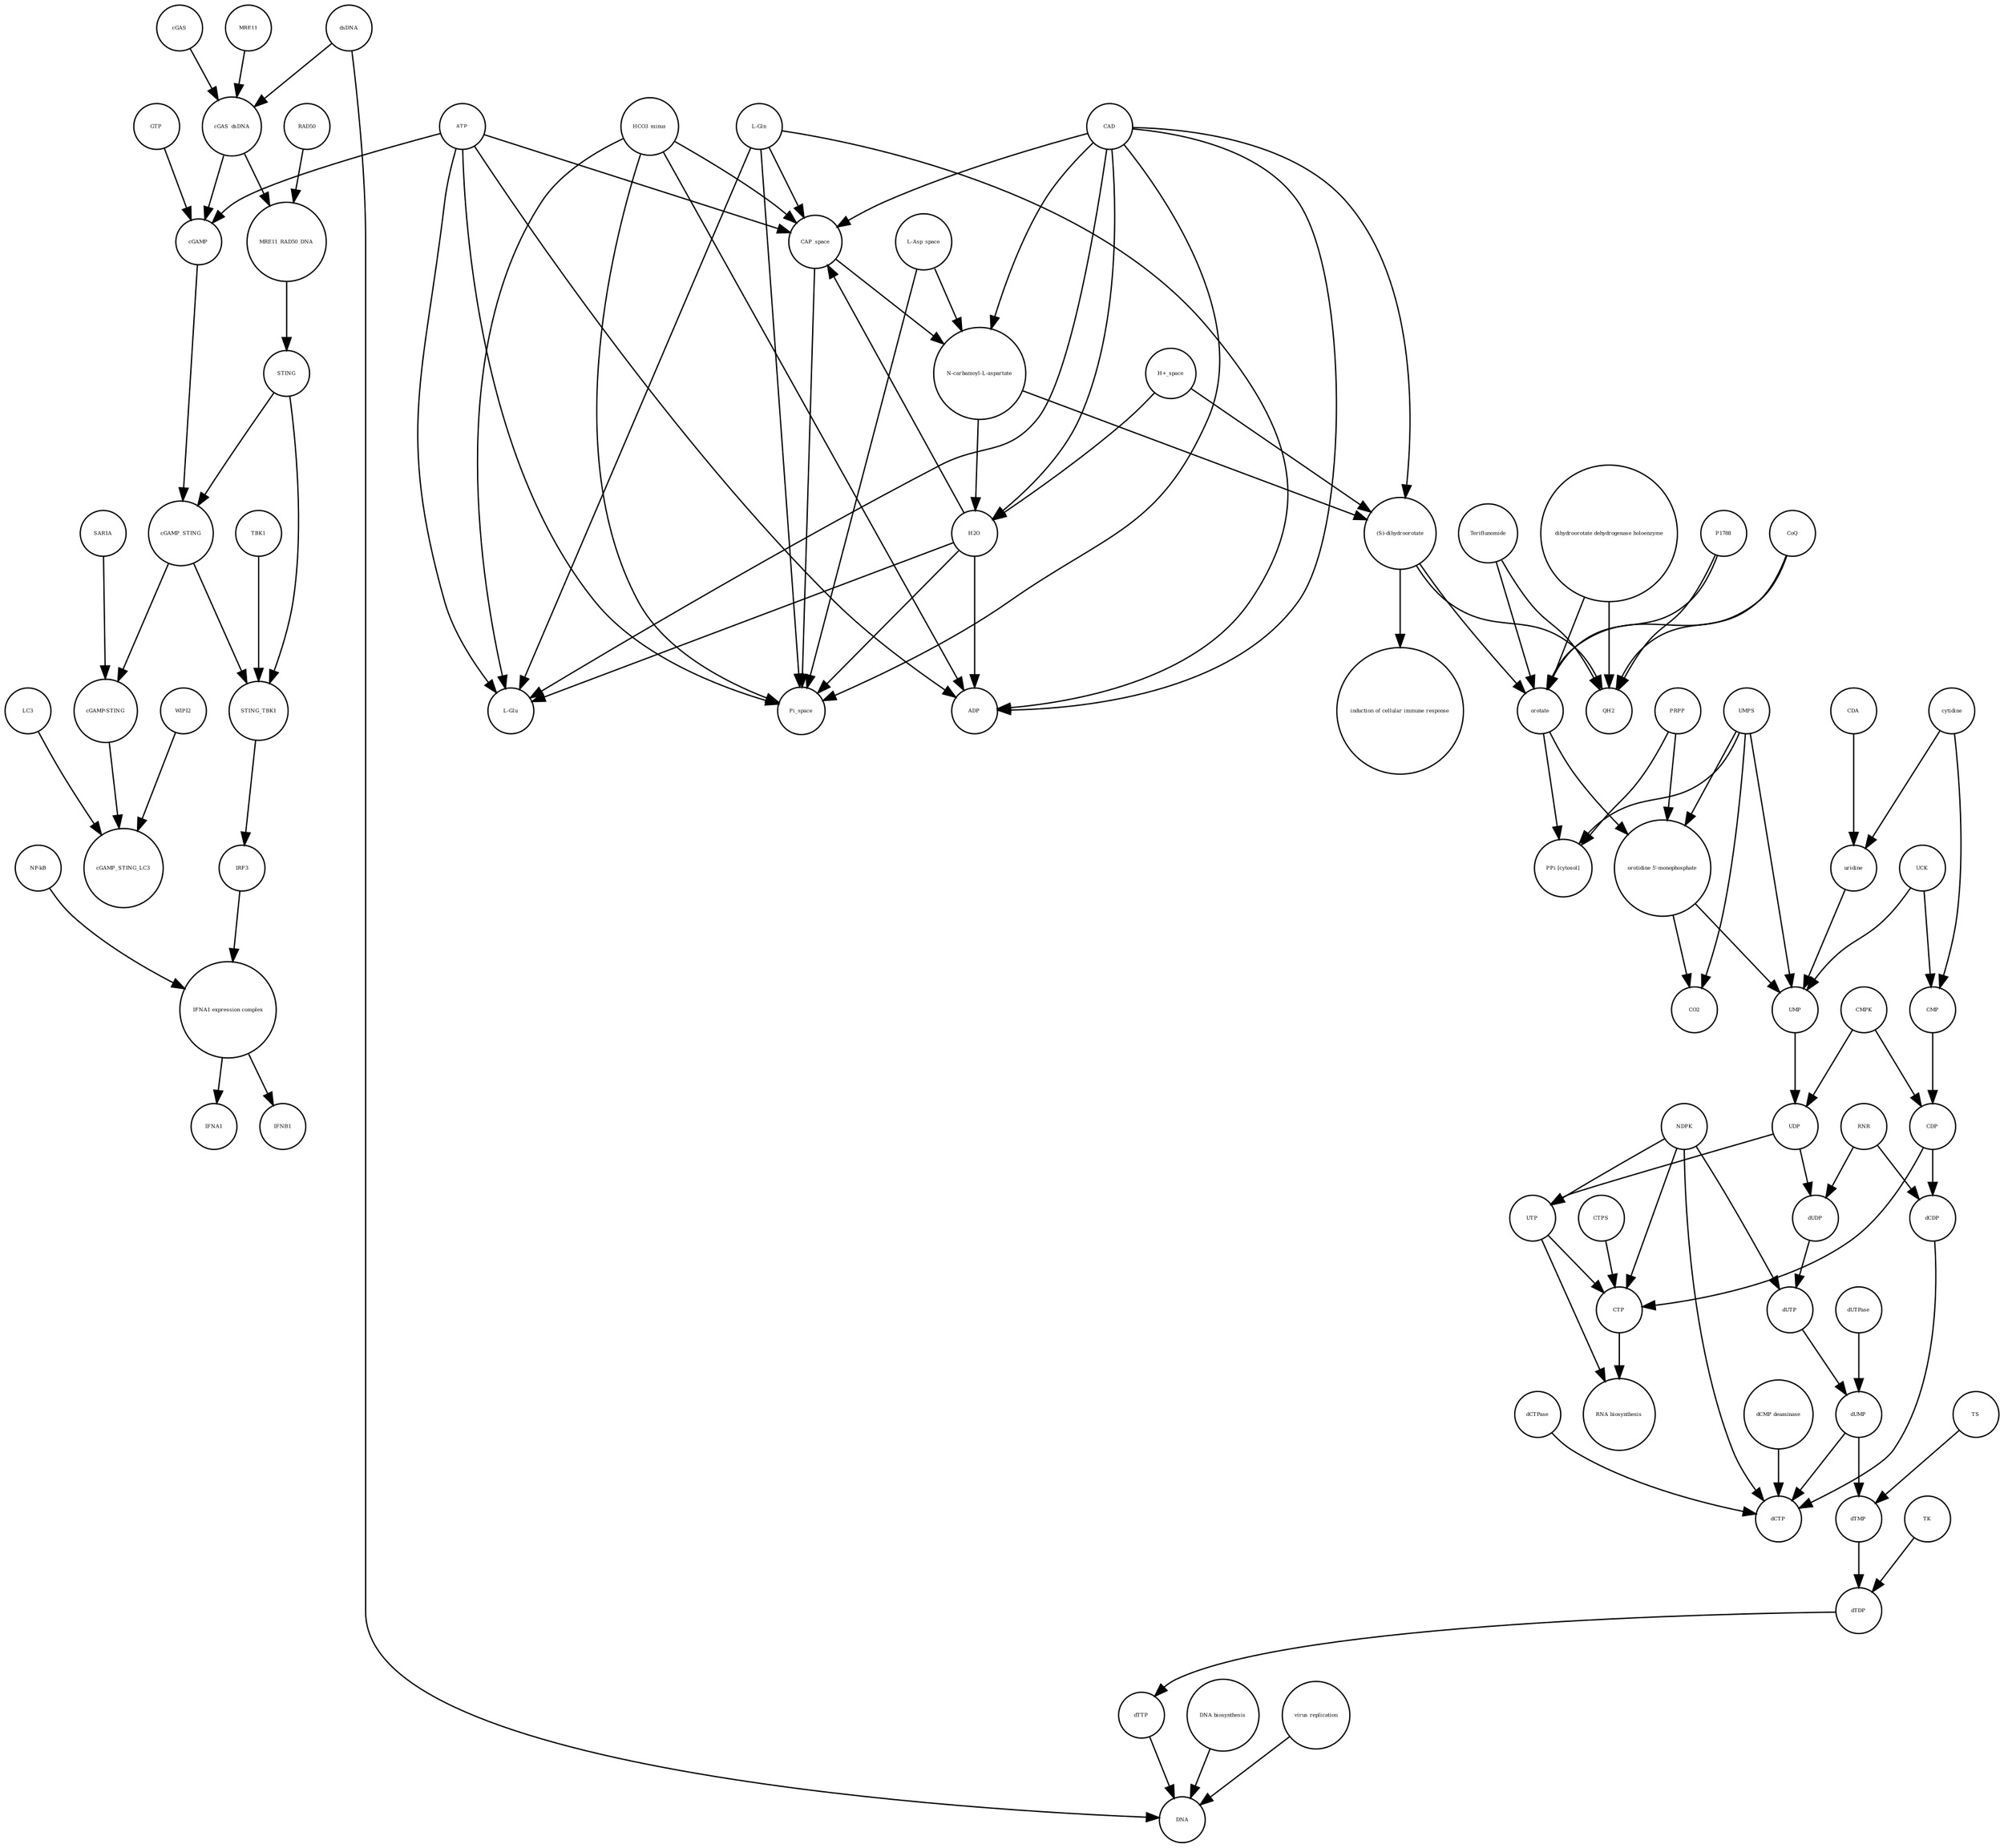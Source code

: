 strict digraph  {
UTP [annotation="", bipartite=0, cls="simple chemical", fontsize=4, label=UTP, shape=circle];
"RNA biosynthesis" [annotation="urn_miriam_obo.go_GO%3A0032774", bipartite=0, cls=phenotype, fontsize=4, label="RNA biosynthesis", shape=circle];
CTP [annotation="", bipartite=0, cls="simple chemical", fontsize=4, label=CTP, shape=circle];
"(S)-dihydroorotate" [annotation="", bipartite=0, cls="simple chemical", fontsize=4, label="(S)-dihydroorotate", shape=circle];
"induction of cellular immune response" [annotation="", bipartite=0, cls=phenotype, fontsize=4, label="induction of cellular immune response", shape=circle];
UDP [annotation="", bipartite=0, cls="simple chemical", fontsize=4, label=UDP, shape=circle];
"NF-kB" [annotation="", bipartite=0, cls=complex, fontsize=4, label="NF-kB", shape=circle];
TBK1 [annotation="", bipartite=0, cls=macromolecule, fontsize=4, label=TBK1, shape=circle];
QH2 [annotation="", bipartite=0, cls="simple chemical", fontsize=4, label=QH2, shape=circle];
CO2 [annotation="", bipartite=0, cls="simple chemical", fontsize=4, label=CO2, shape=circle];
uridine [annotation="", bipartite=0, cls="simple chemical", fontsize=4, label=uridine, shape=circle];
dsDNA [annotation="", bipartite=0, cls="simple chemical", fontsize=4, label=dsDNA, shape=circle];
STING_TBK1 [annotation="", bipartite=0, cls=complex, fontsize=4, label=STING_TBK1, shape=circle];
dUTPase [annotation="", bipartite=0, cls=macromolecule, fontsize=4, label=dUTPase, shape=circle];
"L-Glu" [annotation="", bipartite=0, cls="simple chemical", fontsize=4, label="L-Glu", shape=circle];
CDP [annotation="", bipartite=0, cls="simple chemical", fontsize=4, label=CDP, shape=circle];
IRF3 [annotation="", bipartite=0, cls="macromolecule multimer", fontsize=4, label=IRF3, shape=circle];
dCTP [annotation="", bipartite=0, cls="simple chemical", fontsize=4, label=dCTP, shape=circle];
UMPS [annotation="", bipartite=0, cls="macromolecule multimer", fontsize=4, label=UMPS, shape=circle];
cGAMP [annotation="", bipartite=0, cls="simple chemical", fontsize=4, label=cGAMP, shape=circle];
cytidine [annotation="", bipartite=0, cls="simple chemical", fontsize=4, label=cytidine, shape=circle];
RNR [annotation="", bipartite=0, cls=macromolecule, fontsize=4, label=RNR, shape=circle];
WIPI2 [annotation="", bipartite=0, cls=macromolecule, fontsize=4, label=WIPI2, shape=circle];
HCO3_minus [annotation="", bipartite=0, cls="simple chemical", fontsize=4, label=HCO3_minus, shape=circle];
PRPP [annotation="", bipartite=0, cls="simple chemical", fontsize=4, label=PRPP, shape=circle];
dUMP [annotation="", bipartite=0, cls="simple chemical", fontsize=4, label=dUMP, shape=circle];
"L-Asp_space" [annotation="", bipartite=0, cls="simple chemical", fontsize=4, label="L-Asp_space", shape=circle];
dTMP [annotation="", bipartite=0, cls="simple chemical", fontsize=4, label=dTMP, shape=circle];
dCDP [annotation="", bipartite=0, cls="simple chemical", fontsize=4, label=dCDP, shape=circle];
IFNB1 [annotation="", bipartite=0, cls="nucleic acid feature", fontsize=4, label=IFNB1, shape=circle];
orotate [annotation="", bipartite=0, cls="simple chemical", fontsize=4, label=orotate, shape=circle];
CMPK [annotation="", bipartite=0, cls=macromolecule, fontsize=4, label=CMPK, shape=circle];
dTDP [annotation="", bipartite=0, cls="simple chemical", fontsize=4, label=dTDP, shape=circle];
cGAS_dsDNA [annotation="", bipartite=0, cls=complex, fontsize=4, label=cGAS_dsDNA, shape=circle];
cGAMP_STING_LC3 [annotation="", bipartite=0, cls=complex, fontsize=4, label=cGAMP_STING_LC3, shape=circle];
"H+_space" [annotation="", bipartite=0, cls="simple chemical", fontsize=4, label="H+_space", shape=circle];
TK [annotation="", bipartite=0, cls=macromolecule, fontsize=4, label=TK, shape=circle];
DNA [annotation="", bipartite=0, cls="nucleic acid feature", fontsize=4, label=DNA, shape=circle];
UCK [annotation="", bipartite=0, cls=macromolecule, fontsize=4, label=UCK, shape=circle];
Pi_space [annotation="", bipartite=0, cls="simple chemical", fontsize=4, label=Pi_space, shape=circle];
"orotidine 5'-monophosphate" [annotation="", bipartite=0, cls="simple chemical", fontsize=4, label="orotidine 5'-monophosphate", shape=circle];
"DNA biosynthesis" [annotation="urn_miriam_obo.go_GO%3A0071897", bipartite=0, cls=phenotype, fontsize=4, label="DNA biosynthesis", shape=circle];
"L-Gln" [annotation="", bipartite=0, cls="simple chemical", fontsize=4, label="L-Gln", shape=circle];
CAD [annotation="", bipartite=0, cls=macromolecule, fontsize=4, label=CAD, shape=circle];
dTTP [annotation="", bipartite=0, cls="simple chemical", fontsize=4, label=dTTP, shape=circle];
"cGAMP-STING" [annotation="", bipartite=0, cls=complex, fontsize=4, label="cGAMP-STING", shape=circle];
RAD50 [annotation="", bipartite=0, cls="macromolecule multimer", fontsize=4, label=RAD50, shape=circle];
"dihydroorotate dehydrogenase holoenzyme" [annotation="", bipartite=0, cls="simple chemical", fontsize=4, label="dihydroorotate dehydrogenase holoenzyme", shape=circle];
CDA [annotation="", bipartite=0, cls=macromolecule, fontsize=4, label=CDA, shape=circle];
cGAMP_STING [annotation="", bipartite=0, cls=complex, fontsize=4, label=cGAMP_STING, shape=circle];
UMP [annotation="", bipartite=0, cls="simple chemical", fontsize=4, label=UMP, shape=circle];
"IFNA1 expression complex" [annotation="", bipartite=0, cls=complex, fontsize=4, label="IFNA1 expression complex", shape=circle];
dUDP [annotation="", bipartite=0, cls="simple chemical", fontsize=4, label=dUDP, shape=circle];
LC3 [annotation="", bipartite=0, cls=macromolecule, fontsize=4, label=LC3, shape=circle];
P1788 [annotation="", bipartite=0, cls="simple chemical", fontsize=4, label=P1788, shape=circle];
"dCMP deaminase" [annotation="", bipartite=0, cls=macromolecule, fontsize=4, label="dCMP deaminase", shape=circle];
IFNA1 [annotation="", bipartite=0, cls="nucleic acid feature", fontsize=4, label=IFNA1, shape=circle];
CoQ [annotation="", bipartite=0, cls="simple chemical", fontsize=4, label=CoQ, shape=circle];
CMP [annotation="", bipartite=0, cls="simple chemical", fontsize=4, label=CMP, shape=circle];
"virus replication" [annotation="", bipartite=0, cls=phenotype, fontsize=4, label="virus replication", shape=circle];
dUTP [annotation="", bipartite=0, cls="simple chemical", fontsize=4, label=dUTP, shape=circle];
NDPK [annotation="", bipartite=0, cls=macromolecule, fontsize=4, label=NDPK, shape=circle];
ATP [annotation="", bipartite=0, cls="simple chemical", fontsize=4, label=ATP, shape=circle];
MRE11_RAD50_DNA [annotation="", bipartite=0, cls=complex, fontsize=4, label=MRE11_RAD50_DNA, shape=circle];
ADP [annotation="", bipartite=0, cls="simple chemical", fontsize=4, label=ADP, shape=circle];
CTPS [annotation="", bipartite=0, cls=macromolecule, fontsize=4, label=CTPS, shape=circle];
"N-carbamoyl-L-aspartate" [annotation="", bipartite=0, cls="simple chemical", fontsize=4, label="N-carbamoyl-L-aspartate", shape=circle];
"PPi [cytosol]" [annotation="", bipartite=0, cls="simple chemical", fontsize=4, label="PPi [cytosol]", shape=circle];
SAR1A [annotation="", bipartite=0, cls=macromolecule, fontsize=4, label=SAR1A, shape=circle];
CAP_space [annotation="", bipartite=0, cls="simple chemical", fontsize=4, label=CAP_space, shape=circle];
GTP [annotation="", bipartite=0, cls="simple chemical", fontsize=4, label=GTP, shape=circle];
dCTPase [annotation="", bipartite=0, cls=macromolecule, fontsize=4, label=dCTPase, shape=circle];
MRE11 [annotation="", bipartite=0, cls="macromolecule multimer", fontsize=4, label=MRE11, shape=circle];
cGAS [annotation="", bipartite=0, cls=macromolecule, fontsize=4, label=cGAS, shape=circle];
Teriflunomide [annotation="", bipartite=0, cls="simple chemical", fontsize=4, label=Teriflunomide, shape=circle];
TS [annotation="", bipartite=0, cls=macromolecule, fontsize=4, label=TS, shape=circle];
STING [annotation="", bipartite=0, cls="macromolecule multimer", fontsize=4, label=STING, shape=circle];
H2O [annotation="", bipartite=0, cls="simple chemical", fontsize=4, label=H2O, shape=circle];
UTP -> "RNA biosynthesis"  [annotation="", interaction_type="necessary stimulation"];
UTP -> CTP  [annotation="", interaction_type=production];
CTP -> "RNA biosynthesis"  [annotation="", interaction_type="necessary stimulation"];
"(S)-dihydroorotate" -> "induction of cellular immune response"  [annotation="", interaction_type="necessary stimulation"];
"(S)-dihydroorotate" -> orotate  [annotation="", interaction_type=production];
"(S)-dihydroorotate" -> QH2  [annotation="", interaction_type=production];
UDP -> dUDP  [annotation="", interaction_type=production];
UDP -> UTP  [annotation="", interaction_type=production];
"NF-kB" -> "IFNA1 expression complex"  [annotation="", interaction_type=production];
TBK1 -> STING_TBK1  [annotation="", interaction_type=production];
uridine -> UMP  [annotation="", interaction_type=production];
dsDNA -> DNA  [annotation="", interaction_type=production];
dsDNA -> cGAS_dsDNA  [annotation="", interaction_type=production];
STING_TBK1 -> IRF3  [annotation="", interaction_type=catalysis];
dUTPase -> dUMP  [annotation="", interaction_type=catalysis];
CDP -> CTP  [annotation="", interaction_type=production];
CDP -> dCDP  [annotation="", interaction_type=production];
IRF3 -> "IFNA1 expression complex"  [annotation="", interaction_type=production];
UMPS -> CO2  [annotation=urn_miriam_reactome_REACT_1698, interaction_type=catalysis];
UMPS -> UMP  [annotation=urn_miriam_reactome_REACT_1698, interaction_type=catalysis];
UMPS -> "PPi [cytosol]"  [annotation=urn_miriam_reactome_REACT_1698, interaction_type=catalysis];
UMPS -> "orotidine 5'-monophosphate"  [annotation=urn_miriam_reactome_REACT_1698, interaction_type=catalysis];
cGAMP -> cGAMP_STING  [annotation="", interaction_type=production];
cytidine -> uridine  [annotation="", interaction_type=production];
cytidine -> CMP  [annotation="", interaction_type=production];
RNR -> dCDP  [annotation="", interaction_type=catalysis];
RNR -> dUDP  [annotation="", interaction_type=catalysis];
WIPI2 -> cGAMP_STING_LC3  [annotation="", interaction_type=catalysis];
HCO3_minus -> "L-Glu"  [annotation="", interaction_type=production];
HCO3_minus -> Pi_space  [annotation="", interaction_type=production];
HCO3_minus -> CAP_space  [annotation="", interaction_type=production];
HCO3_minus -> ADP  [annotation="", interaction_type=production];
PRPP -> "PPi [cytosol]"  [annotation="", interaction_type=production];
PRPP -> "orotidine 5'-monophosphate"  [annotation="", interaction_type=production];
dUMP -> dCTP  [annotation="", interaction_type=production];
dUMP -> dTMP  [annotation="", interaction_type=production];
"L-Asp_space" -> "N-carbamoyl-L-aspartate"  [annotation="", interaction_type=production];
"L-Asp_space" -> Pi_space  [annotation="", interaction_type=production];
dTMP -> dTDP  [annotation="", interaction_type=production];
dCDP -> dCTP  [annotation="", interaction_type=production];
orotate -> "PPi [cytosol]"  [annotation="", interaction_type=production];
orotate -> "orotidine 5'-monophosphate"  [annotation="", interaction_type=production];
CMPK -> CDP  [annotation="", interaction_type=catalysis];
CMPK -> UDP  [annotation="", interaction_type=catalysis];
dTDP -> dTTP  [annotation="", interaction_type=production];
cGAS_dsDNA -> MRE11_RAD50_DNA  [annotation="", interaction_type=production];
cGAS_dsDNA -> cGAMP  [annotation="", interaction_type=catalysis];
"H+_space" -> "(S)-dihydroorotate"  [annotation="", interaction_type=production];
"H+_space" -> H2O  [annotation="", interaction_type=production];
TK -> dTDP  [annotation="", interaction_type=catalysis];
UCK -> CMP  [annotation="", interaction_type=catalysis];
UCK -> UMP  [annotation="", interaction_type=catalysis];
"orotidine 5'-monophosphate" -> CO2  [annotation="", interaction_type=production];
"orotidine 5'-monophosphate" -> UMP  [annotation="", interaction_type=production];
"DNA biosynthesis" -> DNA  [annotation="", interaction_type=catalysis];
"L-Gln" -> "L-Glu"  [annotation="", interaction_type=production];
"L-Gln" -> Pi_space  [annotation="", interaction_type=production];
"L-Gln" -> CAP_space  [annotation="", interaction_type=production];
"L-Gln" -> ADP  [annotation="", interaction_type=production];
CAD -> "N-carbamoyl-L-aspartate"  [annotation=urn_miriam_reactome_REACT_1698, interaction_type=catalysis];
CAD -> Pi_space  [annotation=urn_miriam_reactome_REACT_1698, interaction_type=catalysis];
CAD -> ADP  [annotation=urn_miriam_reactome_REACT_1698, interaction_type=catalysis];
CAD -> CAP_space  [annotation=urn_miriam_reactome_REACT_1698, interaction_type=catalysis];
CAD -> "L-Glu"  [annotation=urn_miriam_reactome_REACT_1698, interaction_type=catalysis];
CAD -> "(S)-dihydroorotate"  [annotation=urn_miriam_reactome_REACT_1698, interaction_type=catalysis];
CAD -> H2O  [annotation=urn_miriam_reactome_REACT_1698, interaction_type=catalysis];
dTTP -> DNA  [annotation="", interaction_type=production];
"cGAMP-STING" -> cGAMP_STING_LC3  [annotation="", interaction_type=production];
RAD50 -> MRE11_RAD50_DNA  [annotation="", interaction_type=production];
"dihydroorotate dehydrogenase holoenzyme" -> orotate  [annotation=urn_miriam_reactome_REACT_1698, interaction_type=catalysis];
"dihydroorotate dehydrogenase holoenzyme" -> QH2  [annotation=urn_miriam_reactome_REACT_1698, interaction_type=catalysis];
CDA -> uridine  [annotation="", interaction_type=catalysis];
cGAMP_STING -> STING_TBK1  [annotation="", interaction_type=production];
cGAMP_STING -> "cGAMP-STING"  [annotation="", interaction_type=production];
UMP -> UDP  [annotation="", interaction_type=production];
"IFNA1 expression complex" -> IFNA1  [annotation="", interaction_type=stimulation];
"IFNA1 expression complex" -> IFNB1  [annotation="", interaction_type=stimulation];
dUDP -> dUTP  [annotation="", interaction_type=production];
LC3 -> cGAMP_STING_LC3  [annotation="", interaction_type=production];
P1788 -> orotate  [annotation=urn_miriam_reactome_REACT_1698, interaction_type=inhibition];
P1788 -> QH2  [annotation=urn_miriam_reactome_REACT_1698, interaction_type=inhibition];
"dCMP deaminase" -> dCTP  [annotation="", interaction_type=catalysis];
CoQ -> orotate  [annotation="", interaction_type=production];
CoQ -> QH2  [annotation="", interaction_type=production];
CMP -> CDP  [annotation="", interaction_type=production];
"virus replication" -> DNA  [annotation="", interaction_type=inhibition];
dUTP -> dUMP  [annotation="", interaction_type=production];
NDPK -> CTP  [annotation="", interaction_type=catalysis];
NDPK -> dCTP  [annotation="", interaction_type=catalysis];
NDPK -> dUTP  [annotation="", interaction_type=catalysis];
NDPK -> UTP  [annotation="", interaction_type=catalysis];
ATP -> cGAMP  [annotation="", interaction_type=production];
ATP -> ADP  [annotation="", interaction_type=production];
ATP -> CAP_space  [annotation="", interaction_type=production];
ATP -> "L-Glu"  [annotation="", interaction_type=production];
ATP -> Pi_space  [annotation="", interaction_type=production];
MRE11_RAD50_DNA -> STING  [annotation="", interaction_type=catalysis];
CTPS -> CTP  [annotation="", interaction_type=catalysis];
"N-carbamoyl-L-aspartate" -> "(S)-dihydroorotate"  [annotation="", interaction_type=production];
"N-carbamoyl-L-aspartate" -> H2O  [annotation="", interaction_type=production];
SAR1A -> "cGAMP-STING"  [annotation="", interaction_type=catalysis];
CAP_space -> "N-carbamoyl-L-aspartate"  [annotation="", interaction_type=production];
CAP_space -> Pi_space  [annotation="", interaction_type=production];
GTP -> cGAMP  [annotation="", interaction_type=production];
dCTPase -> dCTP  [annotation="", interaction_type=catalysis];
MRE11 -> cGAS_dsDNA  [annotation="", interaction_type=production];
cGAS -> cGAS_dsDNA  [annotation="", interaction_type=production];
Teriflunomide -> orotate  [annotation=urn_miriam_reactome_REACT_1698, interaction_type=inhibition];
Teriflunomide -> QH2  [annotation=urn_miriam_reactome_REACT_1698, interaction_type=inhibition];
TS -> dTMP  [annotation="", interaction_type=catalysis];
STING -> cGAMP_STING  [annotation="", interaction_type=production];
STING -> STING_TBK1  [annotation="", interaction_type=production];
H2O -> "L-Glu"  [annotation="", interaction_type=production];
H2O -> Pi_space  [annotation="", interaction_type=production];
H2O -> CAP_space  [annotation="", interaction_type=production];
H2O -> ADP  [annotation="", interaction_type=production];
}
